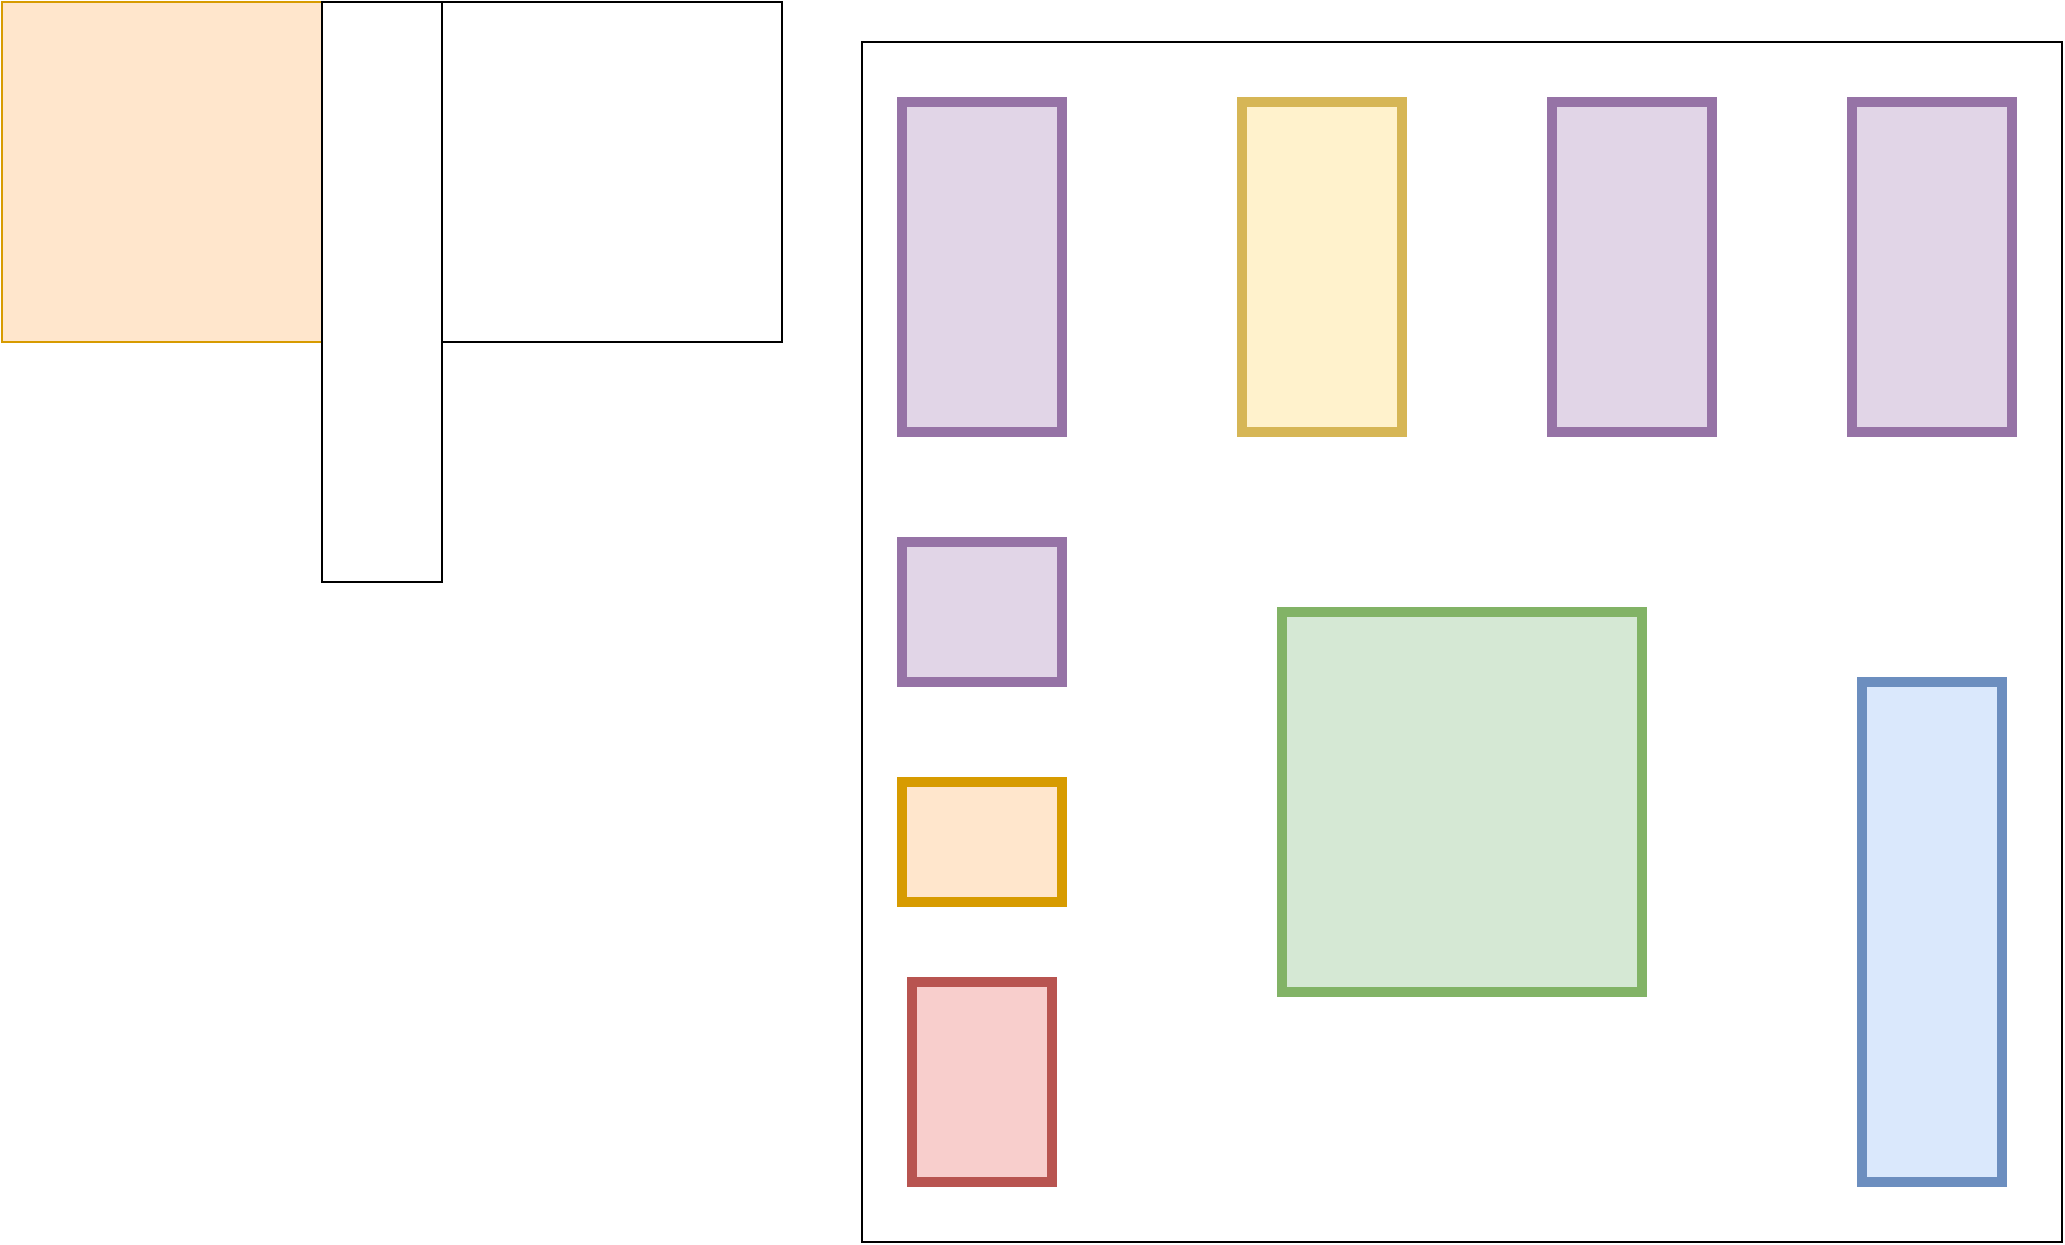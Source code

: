<mxfile version="22.0.3" type="device">
  <diagram name="第1頁" id="EBLeXXkPnzgJgOyS9Fxc">
    <mxGraphModel dx="1350" dy="833" grid="1" gridSize="10" guides="1" tooltips="1" connect="1" arrows="1" fold="1" page="1" pageScale="1" pageWidth="850" pageHeight="1100" math="0" shadow="0">
      <root>
        <mxCell id="0" />
        <mxCell id="1" parent="0" />
        <mxCell id="1C4q9FZHfjp1yHOBCYzc-1" value="" style="rounded=0;whiteSpace=wrap;html=1;fillColor=#ffe6cc;strokeColor=#d79b00;" parent="1" vertex="1">
          <mxGeometry x="70" y="150" width="160" height="170" as="geometry" />
        </mxCell>
        <mxCell id="1C4q9FZHfjp1yHOBCYzc-2" value="" style="rounded=0;whiteSpace=wrap;html=1;" parent="1" vertex="1">
          <mxGeometry x="290" y="150" width="170" height="170" as="geometry" />
        </mxCell>
        <mxCell id="1C4q9FZHfjp1yHOBCYzc-3" value="" style="rounded=0;whiteSpace=wrap;html=1;" parent="1" vertex="1">
          <mxGeometry x="230" y="150" width="60" height="290" as="geometry" />
        </mxCell>
        <mxCell id="1C4q9FZHfjp1yHOBCYzc-4" value="" style="rounded=0;whiteSpace=wrap;html=1;" parent="1" vertex="1">
          <mxGeometry x="500" y="170" width="600" height="600" as="geometry" />
        </mxCell>
        <mxCell id="1C4q9FZHfjp1yHOBCYzc-5" value="" style="rounded=0;whiteSpace=wrap;html=1;fillColor=#e1d5e7;strokeColor=#9673a6;strokeWidth=5;" parent="1" vertex="1">
          <mxGeometry x="520" y="200" width="80" height="165" as="geometry" />
        </mxCell>
        <mxCell id="1C4q9FZHfjp1yHOBCYzc-6" value="" style="rounded=0;whiteSpace=wrap;html=1;fillColor=#fff2cc;strokeColor=#d6b656;strokeWidth=5;" parent="1" vertex="1">
          <mxGeometry x="690" y="200" width="80" height="165" as="geometry" />
        </mxCell>
        <mxCell id="1C4q9FZHfjp1yHOBCYzc-8" value="" style="rounded=0;whiteSpace=wrap;html=1;fillColor=#e1d5e7;strokeColor=#9673a6;strokeWidth=5;" parent="1" vertex="1">
          <mxGeometry x="845" y="200" width="80" height="165" as="geometry" />
        </mxCell>
        <mxCell id="1C4q9FZHfjp1yHOBCYzc-9" value="" style="rounded=0;whiteSpace=wrap;html=1;fillColor=#e1d5e7;strokeColor=#9673a6;strokeWidth=5;" parent="1" vertex="1">
          <mxGeometry x="995" y="200" width="80" height="165" as="geometry" />
        </mxCell>
        <mxCell id="1C4q9FZHfjp1yHOBCYzc-10" value="" style="rounded=0;whiteSpace=wrap;html=1;fillColor=#ffe6cc;strokeColor=#d79b00;strokeWidth=5;" parent="1" vertex="1">
          <mxGeometry x="520" y="540" width="80" height="60" as="geometry" />
        </mxCell>
        <mxCell id="1C4q9FZHfjp1yHOBCYzc-11" value="" style="rounded=0;whiteSpace=wrap;html=1;fillColor=#e1d5e7;strokeColor=#9673a6;strokeWidth=5;" parent="1" vertex="1">
          <mxGeometry x="520" y="420" width="80" height="70" as="geometry" />
        </mxCell>
        <mxCell id="1C4q9FZHfjp1yHOBCYzc-12" value="" style="rounded=0;whiteSpace=wrap;html=1;fillColor=#f8cecc;strokeColor=#b85450;strokeWidth=5;" parent="1" vertex="1">
          <mxGeometry x="525" y="640" width="70" height="100" as="geometry" />
        </mxCell>
        <mxCell id="1C4q9FZHfjp1yHOBCYzc-13" value="" style="rounded=0;whiteSpace=wrap;html=1;fillColor=#d5e8d4;strokeColor=#82b366;strokeWidth=5;" parent="1" vertex="1">
          <mxGeometry x="710" y="455" width="180" height="190" as="geometry" />
        </mxCell>
        <mxCell id="1C4q9FZHfjp1yHOBCYzc-14" value="" style="rounded=0;whiteSpace=wrap;html=1;fillColor=#dae8fc;strokeColor=#6c8ebf;strokeWidth=5;" parent="1" vertex="1">
          <mxGeometry x="1000" y="490" width="70" height="250" as="geometry" />
        </mxCell>
      </root>
    </mxGraphModel>
  </diagram>
</mxfile>
